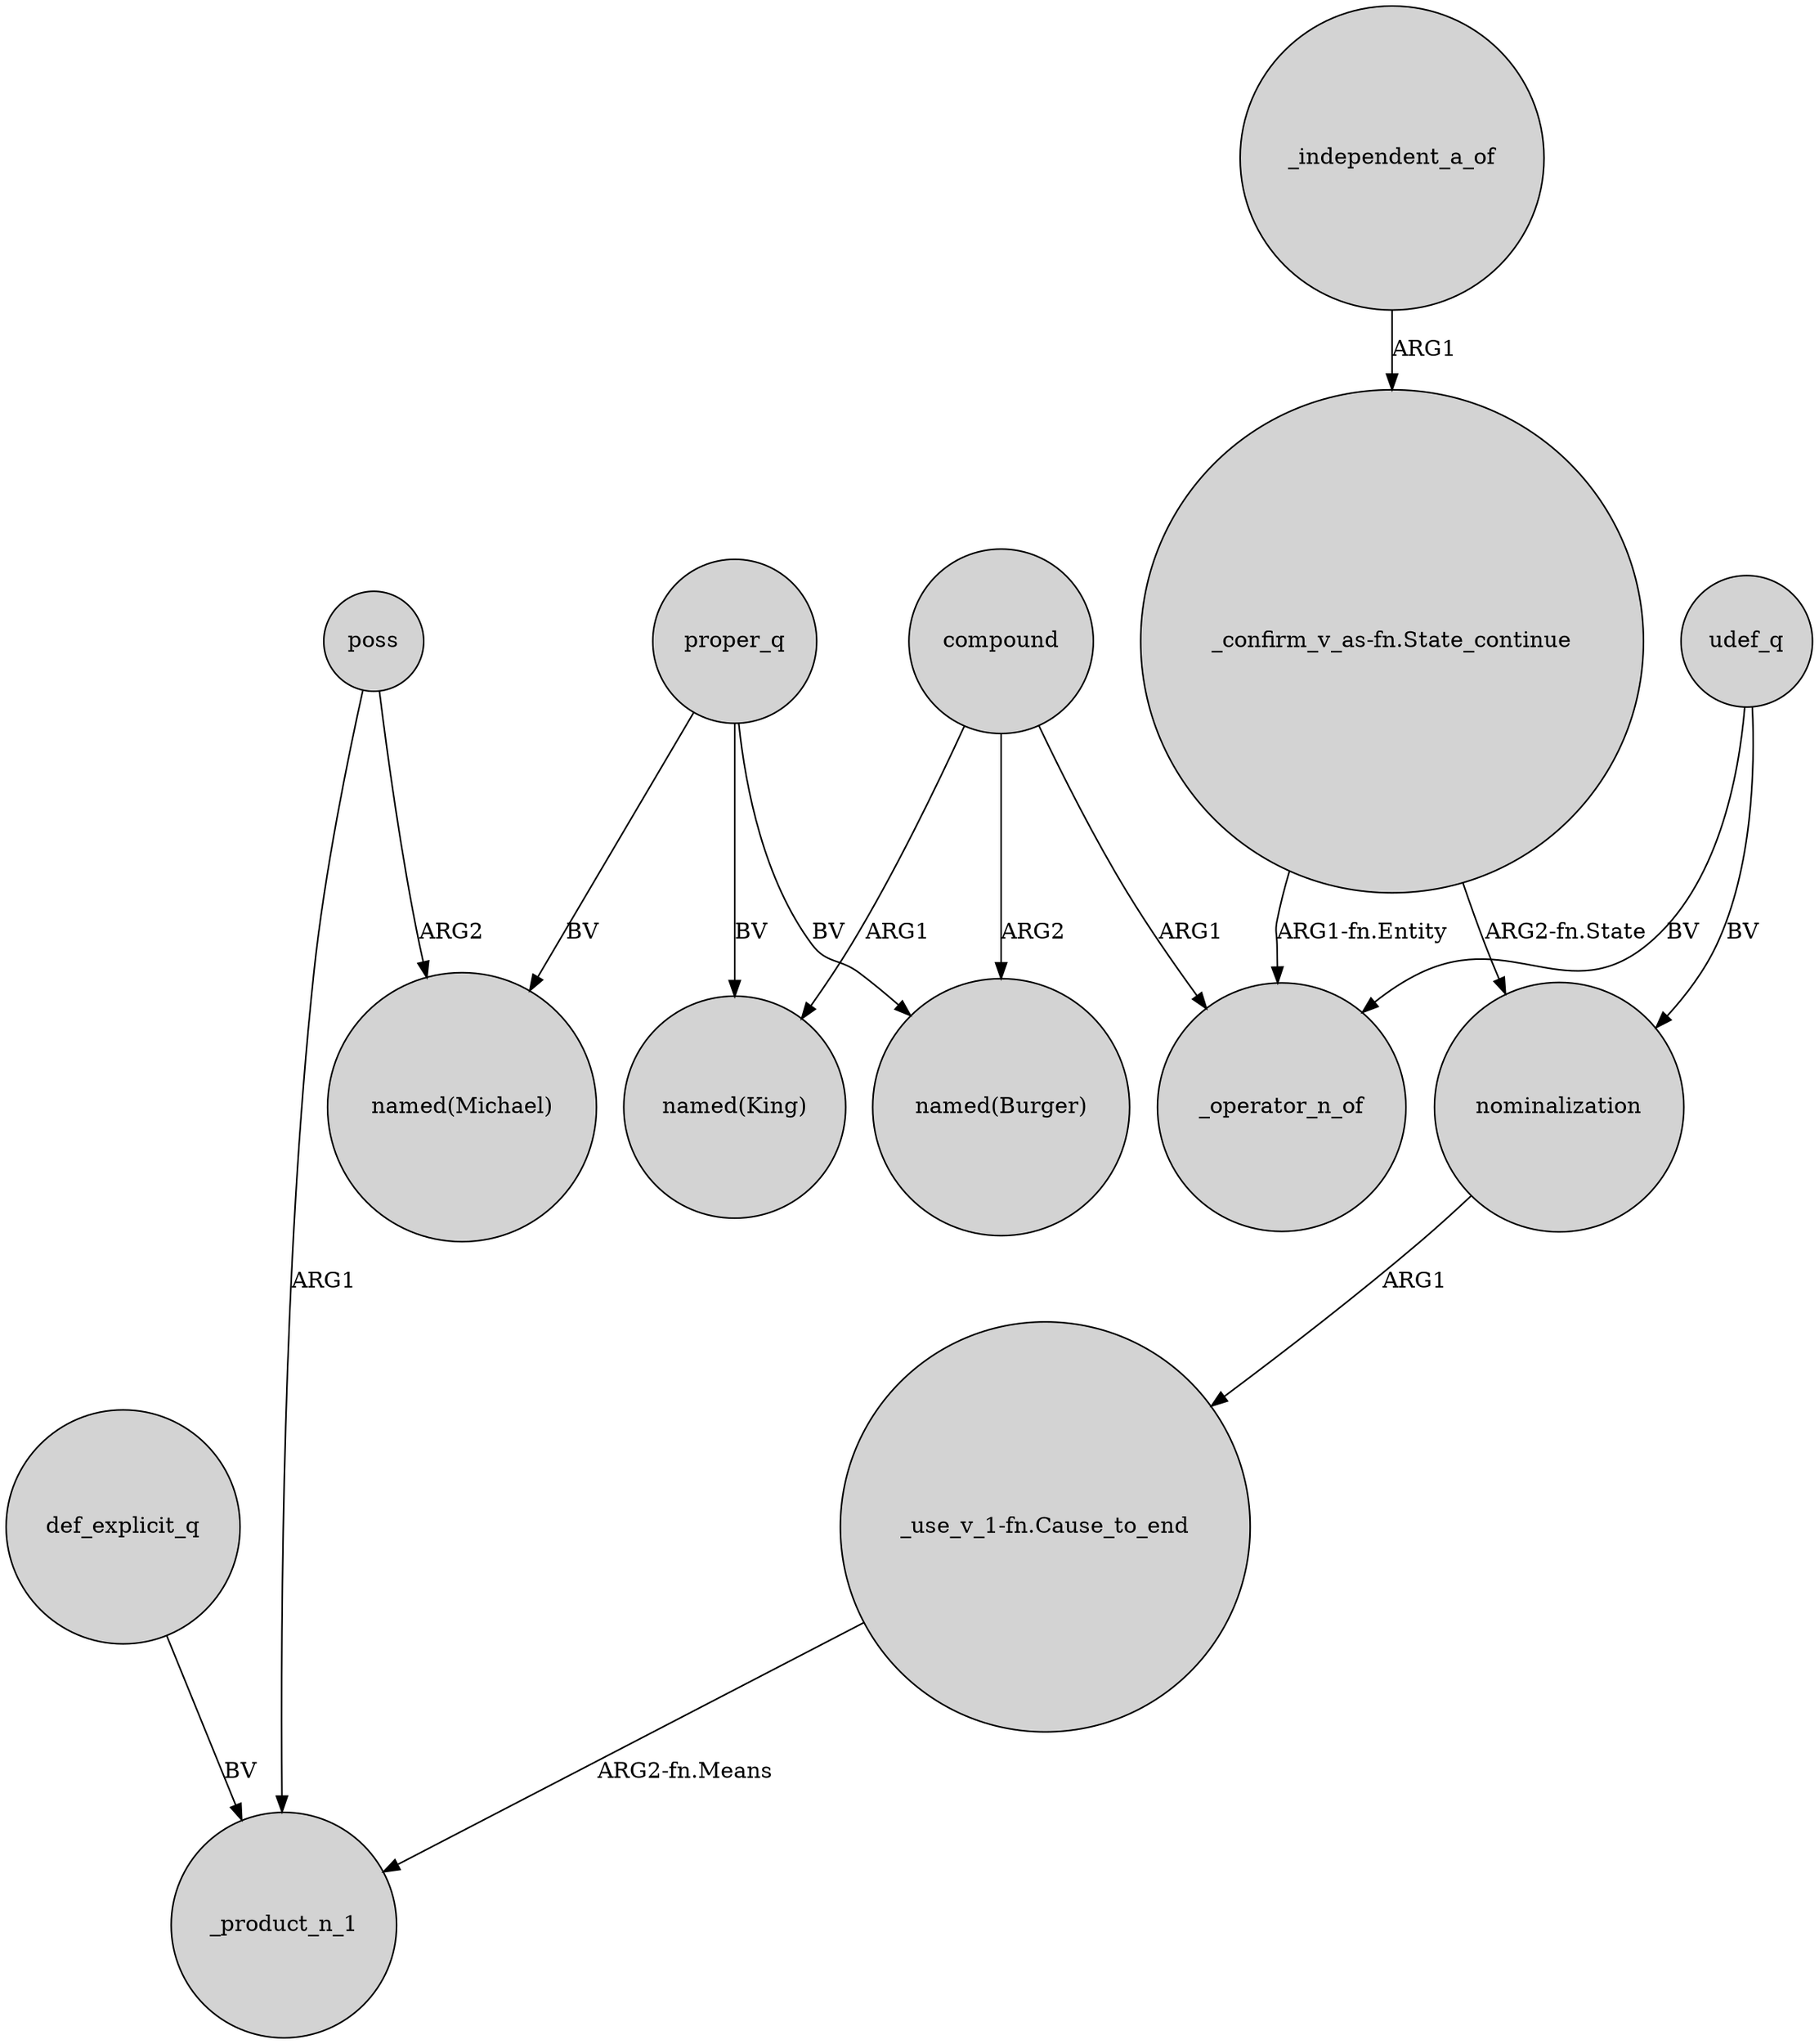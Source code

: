 digraph {
	node [shape=circle style=filled]
	compound -> "named(Burger)" [label=ARG2]
	def_explicit_q -> _product_n_1 [label=BV]
	"_confirm_v_as-fn.State_continue" -> _operator_n_of [label="ARG1-fn.Entity"]
	"_confirm_v_as-fn.State_continue" -> nominalization [label="ARG2-fn.State"]
	poss -> _product_n_1 [label=ARG1]
	nominalization -> "_use_v_1-fn.Cause_to_end" [label=ARG1]
	compound -> "named(King)" [label=ARG1]
	poss -> "named(Michael)" [label=ARG2]
	proper_q -> "named(Burger)" [label=BV]
	proper_q -> "named(King)" [label=BV]
	proper_q -> "named(Michael)" [label=BV]
	udef_q -> _operator_n_of [label=BV]
	_independent_a_of -> "_confirm_v_as-fn.State_continue" [label=ARG1]
	compound -> _operator_n_of [label=ARG1]
	udef_q -> nominalization [label=BV]
	"_use_v_1-fn.Cause_to_end" -> _product_n_1 [label="ARG2-fn.Means"]
}
